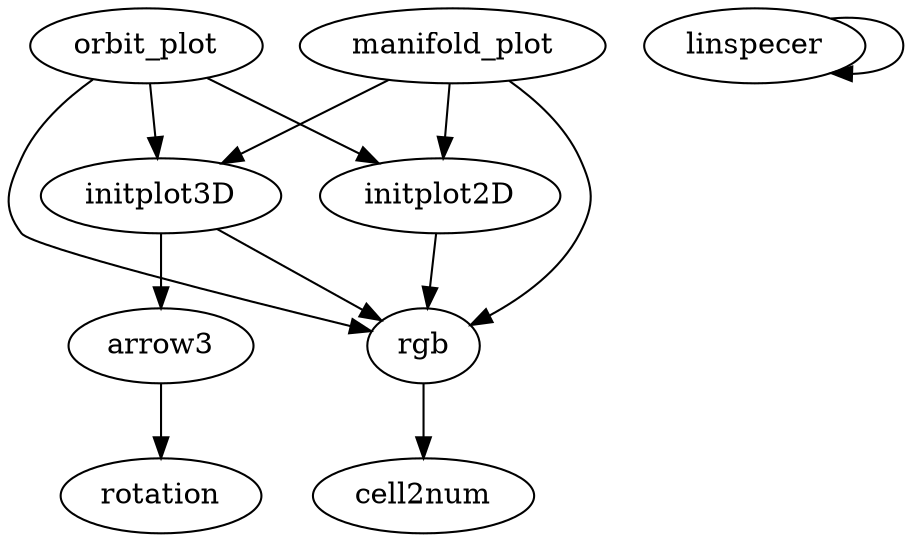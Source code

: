/* Created by mdot for Matlab */
digraph m2html {
  arrow3 -> rotation;
  initplot2D -> rgb;
  initplot3D -> arrow3;
  initplot3D -> rgb;
  linspecer -> linspecer;
  manifold_plot -> initplot2D;
  manifold_plot -> initplot3D;
  manifold_plot -> rgb;
  orbit_plot -> initplot2D;
  orbit_plot -> initplot3D;
  orbit_plot -> rgb;
  rgb -> cell2num;

  arrow3 [URL="arrow3.html"];
  cell2num [URL="cell2num.html"];
  initplot2D [URL="initplot2D.html"];
  initplot3D [URL="initplot3D.html"];
  linspecer [URL="linspecer.html"];
  manifold_plot [URL="manifold_plot.html"];
  orbit_plot [URL="orbit_plot.html"];
  rgb [URL="rgb.html"];
  rotation [URL="rotation.html"];
}